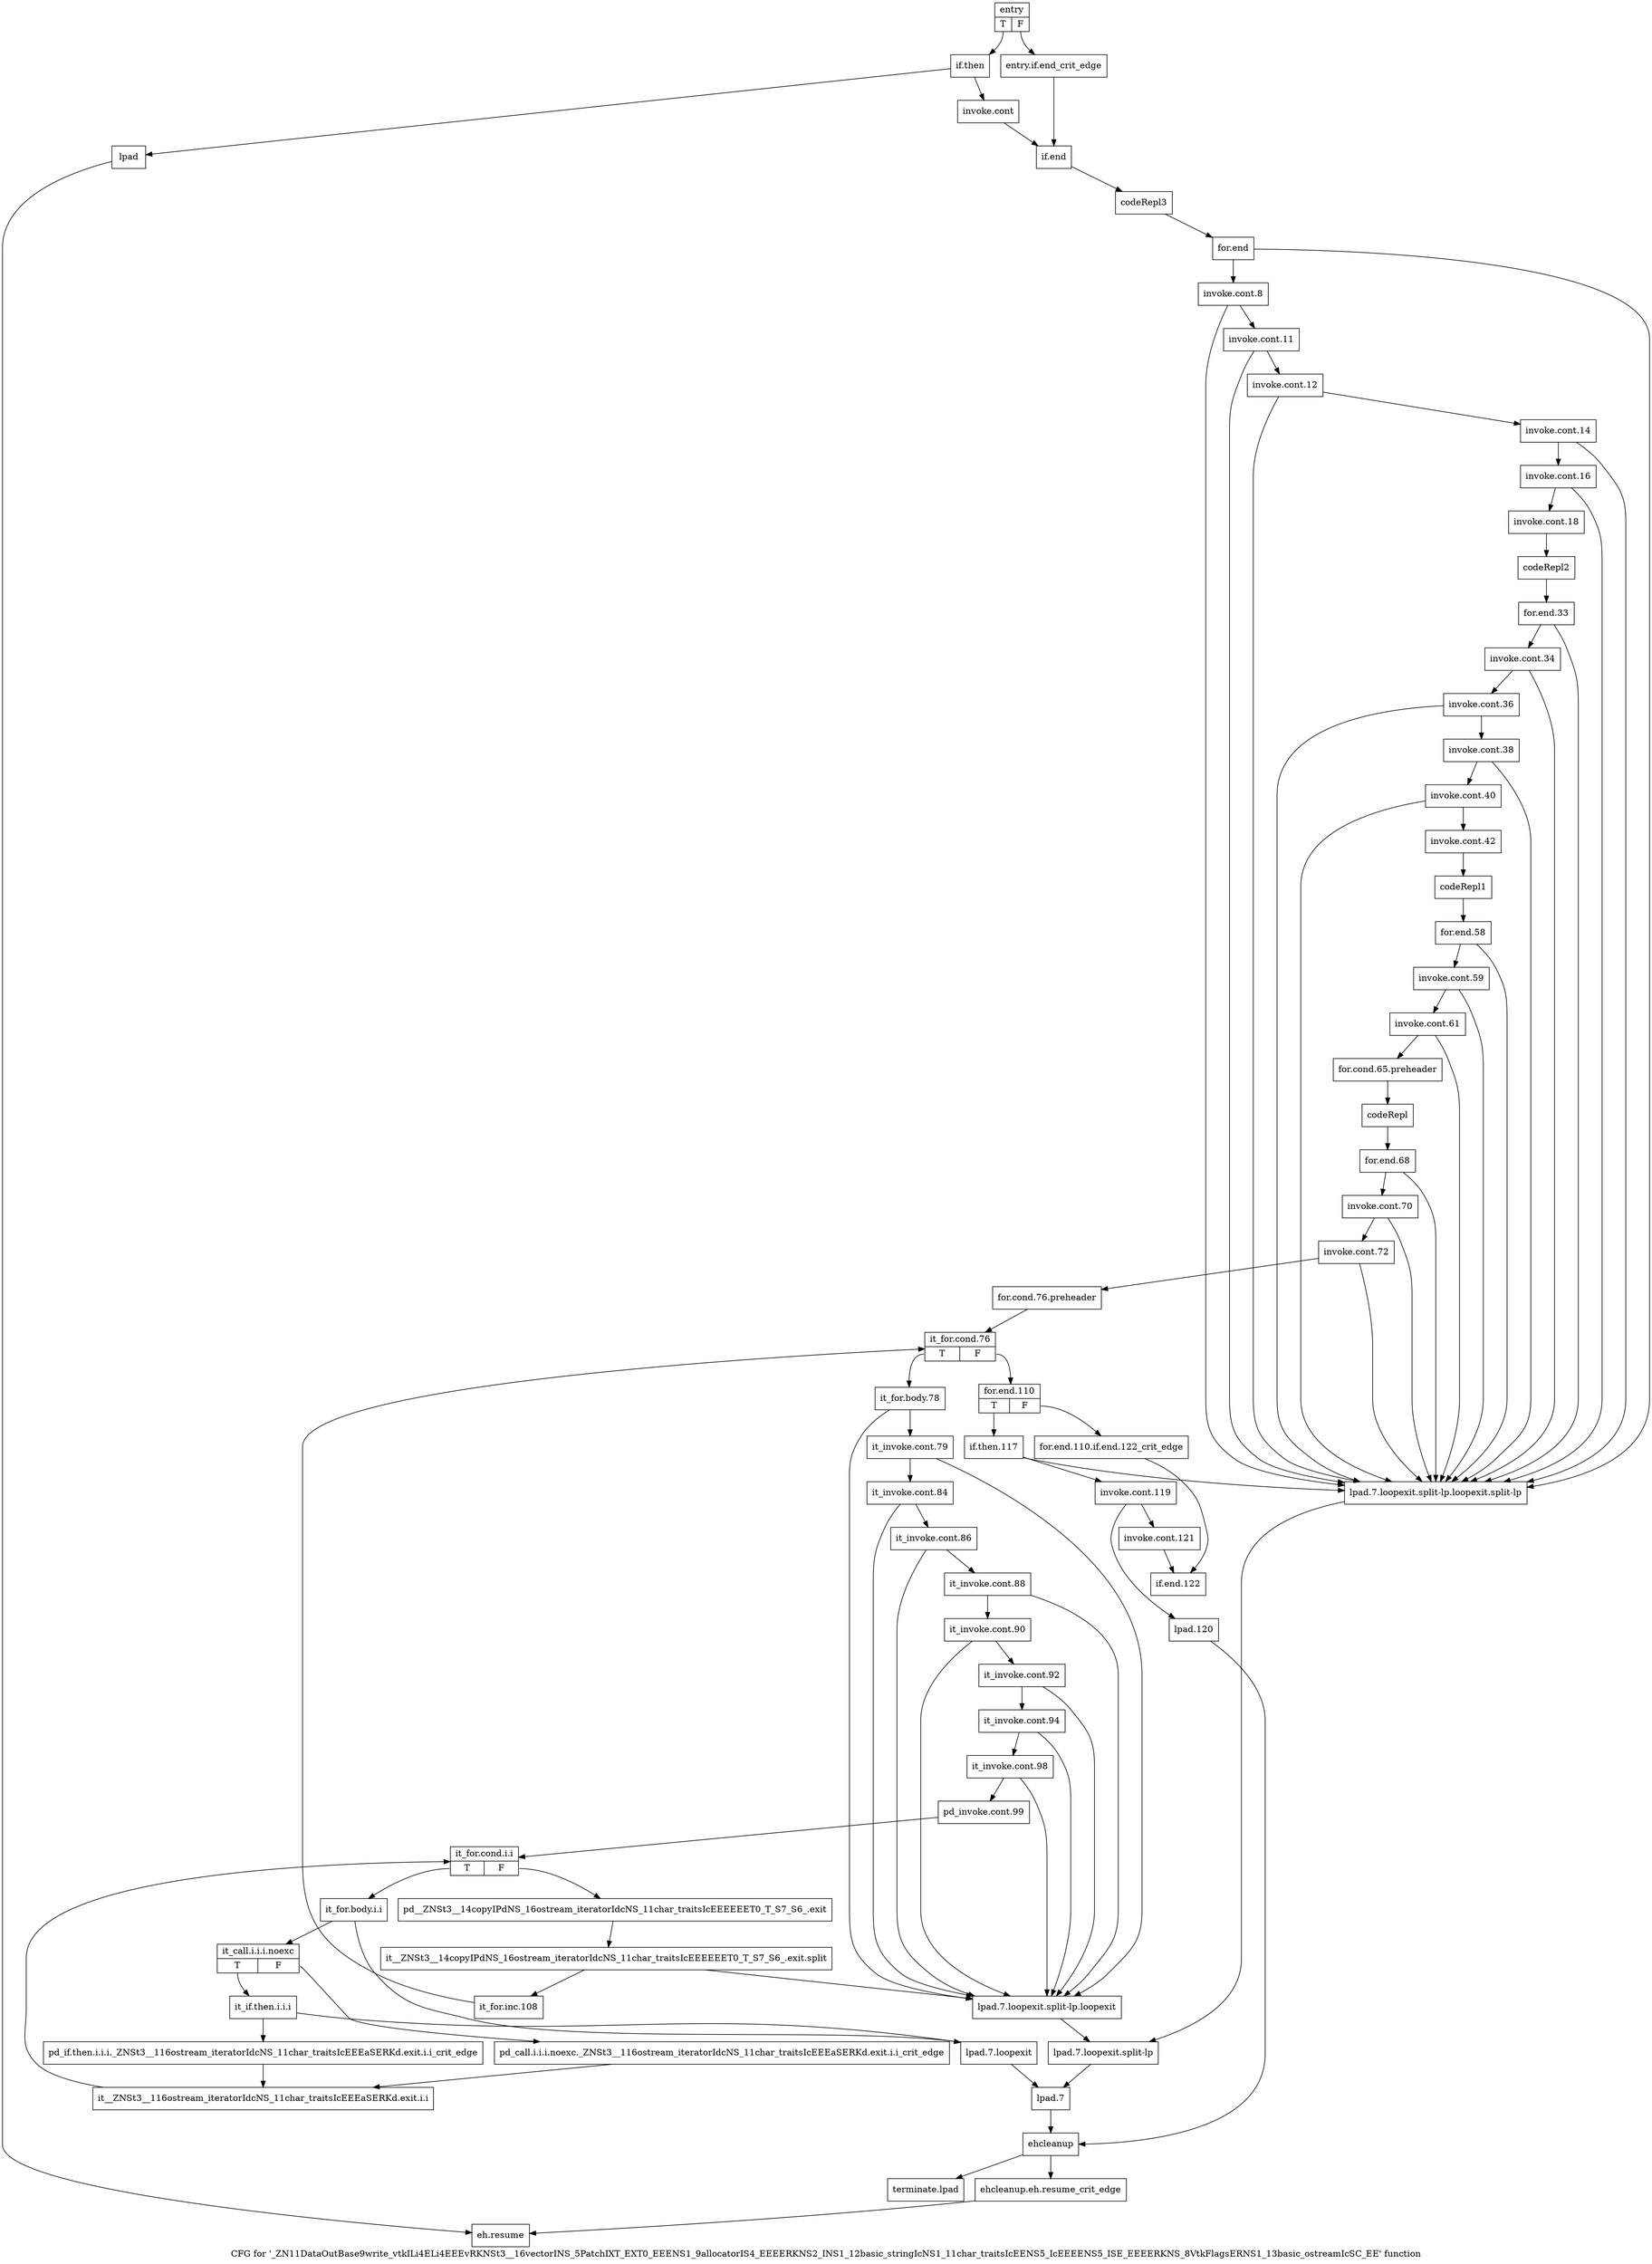 digraph "CFG for '_ZN11DataOutBase9write_vtkILi4ELi4EEEvRKNSt3__16vectorINS_5PatchIXT_EXT0_EEENS1_9allocatorIS4_EEEERKNS2_INS1_12basic_stringIcNS1_11char_traitsIcEENS5_IcEEEENS5_ISE_EEEERKNS_8VtkFlagsERNS1_13basic_ostreamIcSC_EE' function" {
	label="CFG for '_ZN11DataOutBase9write_vtkILi4ELi4EEEvRKNSt3__16vectorINS_5PatchIXT_EXT0_EEENS1_9allocatorIS4_EEEERKNS2_INS1_12basic_stringIcNS1_11char_traitsIcEENS5_IcEEEENS5_ISE_EEEERKNS_8VtkFlagsERNS1_13basic_ostreamIcSC_EE' function";

	Node0x37b1120 [shape=record,label="{entry|{<s0>T|<s1>F}}"];
	Node0x37b1120:s0 -> Node0x37b39a0;
	Node0x37b1120:s1 -> Node0x37b1170;
	Node0x37b1170 [shape=record,label="{entry.if.end_crit_edge}"];
	Node0x37b1170 -> Node0x37b3a90;
	Node0x37b39a0 [shape=record,label="{if.then}"];
	Node0x37b39a0 -> Node0x37b39f0;
	Node0x37b39a0 -> Node0x37b3a40;
	Node0x37b39f0 [shape=record,label="{invoke.cont}"];
	Node0x37b39f0 -> Node0x37b3a90;
	Node0x37b3a40 [shape=record,label="{lpad}"];
	Node0x37b3a40 -> Node0x37b4d50;
	Node0x37b3a90 [shape=record,label="{if.end}"];
	Node0x37b3a90 -> Node0x37b3ae0;
	Node0x37b3ae0 [shape=record,label="{codeRepl3}"];
	Node0x37b3ae0 -> Node0x37b3b30;
	Node0x37b3b30 [shape=record,label="{for.end}"];
	Node0x37b3b30 -> Node0x37b3b80;
	Node0x37b3b30 -> Node0x37b3e50;
	Node0x37b3b80 [shape=record,label="{invoke.cont.8}"];
	Node0x37b3b80 -> Node0x37b3bd0;
	Node0x37b3b80 -> Node0x37b3e50;
	Node0x37b3bd0 [shape=record,label="{invoke.cont.11}"];
	Node0x37b3bd0 -> Node0x37b3c20;
	Node0x37b3bd0 -> Node0x37b3e50;
	Node0x37b3c20 [shape=record,label="{invoke.cont.12}"];
	Node0x37b3c20 -> Node0x37b3c70;
	Node0x37b3c20 -> Node0x37b3e50;
	Node0x37b3c70 [shape=record,label="{invoke.cont.14}"];
	Node0x37b3c70 -> Node0x37b3cc0;
	Node0x37b3c70 -> Node0x37b3e50;
	Node0x37b3cc0 [shape=record,label="{invoke.cont.16}"];
	Node0x37b3cc0 -> Node0x37b3d10;
	Node0x37b3cc0 -> Node0x37b3e50;
	Node0x37b3d10 [shape=record,label="{invoke.cont.18}"];
	Node0x37b3d10 -> Node0x37b3d60;
	Node0x37b3d60 [shape=record,label="{codeRepl2}"];
	Node0x37b3d60 -> Node0x37b3f40;
	Node0x37b3db0 [shape=record,label="{lpad.7.loopexit}"];
	Node0x37b3db0 -> Node0x37b3ef0;
	Node0x37b3e00 [shape=record,label="{lpad.7.loopexit.split-lp.loopexit}"];
	Node0x37b3e00 -> Node0x37b3ea0;
	Node0x37b3e50 [shape=record,label="{lpad.7.loopexit.split-lp.loopexit.split-lp}"];
	Node0x37b3e50 -> Node0x37b3ea0;
	Node0x37b3ea0 [shape=record,label="{lpad.7.loopexit.split-lp}"];
	Node0x37b3ea0 -> Node0x37b3ef0;
	Node0x37b3ef0 [shape=record,label="{lpad.7}"];
	Node0x37b3ef0 -> Node0x37b4cb0;
	Node0x37b3f40 [shape=record,label="{for.end.33}"];
	Node0x37b3f40 -> Node0x37b3f90;
	Node0x37b3f40 -> Node0x37b3e50;
	Node0x37b3f90 [shape=record,label="{invoke.cont.34}"];
	Node0x37b3f90 -> Node0x37b3fe0;
	Node0x37b3f90 -> Node0x37b3e50;
	Node0x37b3fe0 [shape=record,label="{invoke.cont.36}"];
	Node0x37b3fe0 -> Node0x37b4030;
	Node0x37b3fe0 -> Node0x37b3e50;
	Node0x37b4030 [shape=record,label="{invoke.cont.38}"];
	Node0x37b4030 -> Node0x37b4080;
	Node0x37b4030 -> Node0x37b3e50;
	Node0x37b4080 [shape=record,label="{invoke.cont.40}"];
	Node0x37b4080 -> Node0x37b40d0;
	Node0x37b4080 -> Node0x37b3e50;
	Node0x37b40d0 [shape=record,label="{invoke.cont.42}"];
	Node0x37b40d0 -> Node0x37b4120;
	Node0x37b4120 [shape=record,label="{codeRepl1}"];
	Node0x37b4120 -> Node0x37b4170;
	Node0x37b4170 [shape=record,label="{for.end.58}"];
	Node0x37b4170 -> Node0x37b41c0;
	Node0x37b4170 -> Node0x37b3e50;
	Node0x37b41c0 [shape=record,label="{invoke.cont.59}"];
	Node0x37b41c0 -> Node0x37b4210;
	Node0x37b41c0 -> Node0x37b3e50;
	Node0x37b4210 [shape=record,label="{invoke.cont.61}"];
	Node0x37b4210 -> Node0x37b4260;
	Node0x37b4210 -> Node0x37b3e50;
	Node0x37b4260 [shape=record,label="{for.cond.65.preheader}"];
	Node0x37b4260 -> Node0x37b42b0;
	Node0x37b42b0 [shape=record,label="{codeRepl}"];
	Node0x37b42b0 -> Node0x37b4300;
	Node0x37b4300 [shape=record,label="{for.end.68}"];
	Node0x37b4300 -> Node0x37b4350;
	Node0x37b4300 -> Node0x37b3e50;
	Node0x37b4350 [shape=record,label="{invoke.cont.70}"];
	Node0x37b4350 -> Node0x37b43a0;
	Node0x37b4350 -> Node0x37b3e50;
	Node0x37b43a0 [shape=record,label="{invoke.cont.72}"];
	Node0x37b43a0 -> Node0x37b43f0;
	Node0x37b43a0 -> Node0x37b3e50;
	Node0x37b43f0 [shape=record,label="{for.cond.76.preheader}"];
	Node0x37b43f0 -> Node0x37b4440;
	Node0x37b4440 [shape=record,label="{it_for.cond.76|{<s0>T|<s1>F}}"];
	Node0x37b4440:s0 -> Node0x37b4490;
	Node0x37b4440:s1 -> Node0x37b4a80;
	Node0x37b4490 [shape=record,label="{it_for.body.78}"];
	Node0x37b4490 -> Node0x37b44e0;
	Node0x37b4490 -> Node0x37b3e00;
	Node0x37b44e0 [shape=record,label="{it_invoke.cont.79}"];
	Node0x37b44e0 -> Node0x37b4530;
	Node0x37b44e0 -> Node0x37b3e00;
	Node0x37b4530 [shape=record,label="{it_invoke.cont.84}"];
	Node0x37b4530 -> Node0x37b4580;
	Node0x37b4530 -> Node0x37b3e00;
	Node0x37b4580 [shape=record,label="{it_invoke.cont.86}"];
	Node0x37b4580 -> Node0x37b45d0;
	Node0x37b4580 -> Node0x37b3e00;
	Node0x37b45d0 [shape=record,label="{it_invoke.cont.88}"];
	Node0x37b45d0 -> Node0x37b4620;
	Node0x37b45d0 -> Node0x37b3e00;
	Node0x37b4620 [shape=record,label="{it_invoke.cont.90}"];
	Node0x37b4620 -> Node0x37b4670;
	Node0x37b4620 -> Node0x37b3e00;
	Node0x37b4670 [shape=record,label="{it_invoke.cont.92}"];
	Node0x37b4670 -> Node0x37b46c0;
	Node0x37b4670 -> Node0x37b3e00;
	Node0x37b46c0 [shape=record,label="{it_invoke.cont.94}"];
	Node0x37b46c0 -> Node0x37b4710;
	Node0x37b46c0 -> Node0x37b3e00;
	Node0x37b4710 [shape=record,label="{it_invoke.cont.98}"];
	Node0x37b4710 -> Node0x37b4760;
	Node0x37b4710 -> Node0x37b3e00;
	Node0x37b4760 [shape=record,label="{pd_invoke.cont.99}"];
	Node0x37b4760 -> Node0x37b47b0;
	Node0x37b47b0 [shape=record,label="{it_for.cond.i.i|{<s0>T|<s1>F}}"];
	Node0x37b47b0:s0 -> Node0x37b4800;
	Node0x37b47b0:s1 -> Node0x37b49e0;
	Node0x37b4800 [shape=record,label="{it_for.body.i.i}"];
	Node0x37b4800 -> Node0x37b4850;
	Node0x37b4800 -> Node0x37b3db0;
	Node0x37b4850 [shape=record,label="{it_call.i.i.i.noexc|{<s0>T|<s1>F}}"];
	Node0x37b4850:s0 -> Node0x37b48f0;
	Node0x37b4850:s1 -> Node0x37b48a0;
	Node0x37b48a0 [shape=record,label="{pd_call.i.i.i.noexc._ZNSt3__116ostream_iteratorIdcNS_11char_traitsIcEEEaSERKd.exit.i.i_crit_edge}"];
	Node0x37b48a0 -> Node0x37b4990;
	Node0x37b48f0 [shape=record,label="{it_if.then.i.i.i}"];
	Node0x37b48f0 -> Node0x37b4940;
	Node0x37b48f0 -> Node0x37b3db0;
	Node0x37b4940 [shape=record,label="{pd_if.then.i.i.i._ZNSt3__116ostream_iteratorIdcNS_11char_traitsIcEEEaSERKd.exit.i.i_crit_edge}"];
	Node0x37b4940 -> Node0x37b4990;
	Node0x37b4990 [shape=record,label="{it__ZNSt3__116ostream_iteratorIdcNS_11char_traitsIcEEEaSERKd.exit.i.i}"];
	Node0x37b4990 -> Node0x37b47b0;
	Node0x37b49e0 [shape=record,label="{pd__ZNSt3__14copyIPdNS_16ostream_iteratorIdcNS_11char_traitsIcEEEEEET0_T_S7_S6_.exit}"];
	Node0x37b49e0 -> Node0x9bb5820;
	Node0x9bb5820 [shape=record,label="{it__ZNSt3__14copyIPdNS_16ostream_iteratorIdcNS_11char_traitsIcEEEEEET0_T_S7_S6_.exit.split}"];
	Node0x9bb5820 -> Node0x37b4a30;
	Node0x9bb5820 -> Node0x37b3e00;
	Node0x37b4a30 [shape=record,label="{it_for.inc.108}"];
	Node0x37b4a30 -> Node0x37b4440;
	Node0x37b4a80 [shape=record,label="{for.end.110|{<s0>T|<s1>F}}"];
	Node0x37b4a80:s0 -> Node0x37b4b20;
	Node0x37b4a80:s1 -> Node0x37b4ad0;
	Node0x37b4ad0 [shape=record,label="{for.end.110.if.end.122_crit_edge}"];
	Node0x37b4ad0 -> Node0x37b4c60;
	Node0x37b4b20 [shape=record,label="{if.then.117}"];
	Node0x37b4b20 -> Node0x37b4b70;
	Node0x37b4b20 -> Node0x37b3e50;
	Node0x37b4b70 [shape=record,label="{invoke.cont.119}"];
	Node0x37b4b70 -> Node0x37b4bc0;
	Node0x37b4b70 -> Node0x37b4c10;
	Node0x37b4bc0 [shape=record,label="{invoke.cont.121}"];
	Node0x37b4bc0 -> Node0x37b4c60;
	Node0x37b4c10 [shape=record,label="{lpad.120}"];
	Node0x37b4c10 -> Node0x37b4cb0;
	Node0x37b4c60 [shape=record,label="{if.end.122}"];
	Node0x37b4cb0 [shape=record,label="{ehcleanup}"];
	Node0x37b4cb0 -> Node0x37b4d00;
	Node0x37b4cb0 -> Node0x37b4da0;
	Node0x37b4d00 [shape=record,label="{ehcleanup.eh.resume_crit_edge}"];
	Node0x37b4d00 -> Node0x37b4d50;
	Node0x37b4d50 [shape=record,label="{eh.resume}"];
	Node0x37b4da0 [shape=record,label="{terminate.lpad}"];
}
